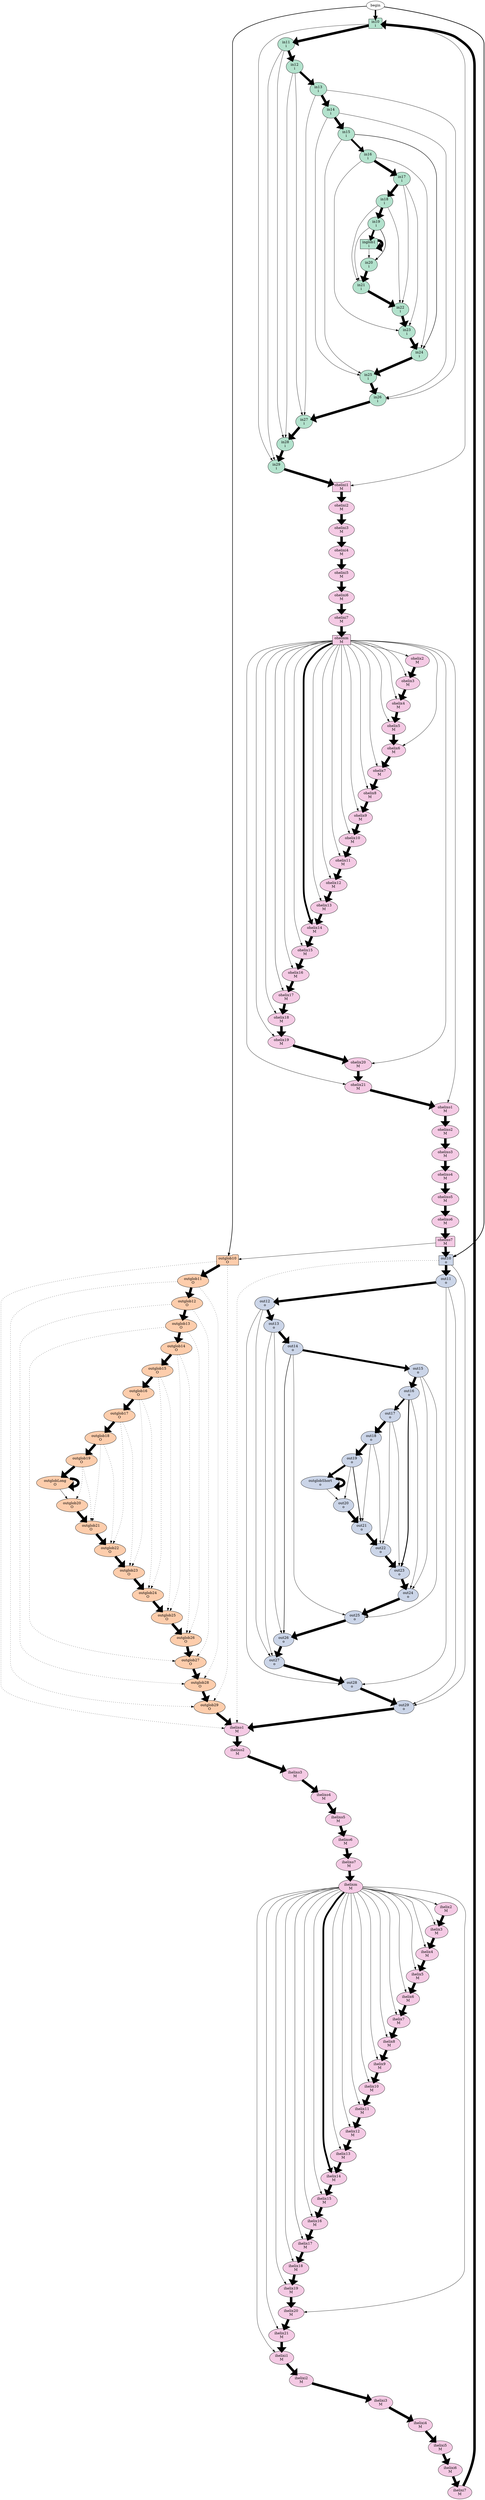 digraph tmhmm {
state_begin [ label=<begin>  ];
state_begin -> state_in10 [ penwidth=5.49  ];
state_begin -> state_outglob10 [ penwidth=2.07  ];
state_begin -> state_out10 [ penwidth=2.43  ];
state_in10 [ label=<in10<br/>i> fillcolor="#b3e2cd", style=filled, shape="folder" ];
state_in10 -> state_in11 [ penwidth=9.96  ];
state_in10 -> state_in29 [ penwidth=1.00  ];
state_in10 -> state_ohelixi1 [ penwidth=1.00  ];
state_in11 [ label=<in11<br/>i> fillcolor="#b3e2cd", style=filled ];
state_in11 -> state_in12 [ penwidth=9.76  ];
state_in11 -> state_in28 [ penwidth=1.00  ];
state_in11 -> state_in29 [ penwidth=1.00  ];
state_in12 [ label=<in12<br/>i> fillcolor="#b3e2cd", style=filled ];
state_in12 -> state_in13 [ penwidth=8.95  ];
state_in12 -> state_in27 [ penwidth=1.05  ];
state_in12 -> state_in28 [ penwidth=1.00  ];
state_in13 [ label=<in13<br/>i> fillcolor="#b3e2cd", style=filled ];
state_in13 -> state_in14 [ penwidth=9.80  ];
state_in13 -> state_in26 [ penwidth=1.00  ];
state_in13 -> state_in27 [ penwidth=1.00  ];
state_in14 [ label=<in14<br/>i> fillcolor="#b3e2cd", style=filled ];
state_in14 -> state_in15 [ penwidth=9.93  ];
state_in14 -> state_in25 [ penwidth=1.00  ];
state_in14 -> state_in26 [ penwidth=1.00  ];
state_in15 [ label=<in15<br/>i> fillcolor="#b3e2cd", style=filled ];
state_in15 -> state_in16 [ penwidth=7.39  ];
state_in15 -> state_in24 [ penwidth=1.60  ];
state_in15 -> state_in25 [ penwidth=1.01  ];
state_in16 [ label=<in16<br/>i> fillcolor="#b3e2cd", style=filled ];
state_in16 -> state_in17 [ penwidth=10.00  ];
state_in16 -> state_in23 [ penwidth=1.00  ];
state_in16 -> state_in24 [ penwidth=1.00  ];
state_in17 [ label=<in17<br/>i> fillcolor="#b3e2cd", style=filled ];
state_in17 -> state_in18 [ penwidth=9.73  ];
state_in17 -> state_in22 [ penwidth=1.00  ];
state_in17 -> state_in23 [ penwidth=1.00  ];
state_in18 [ label=<in18<br/>i> fillcolor="#b3e2cd", style=filled ];
state_in18 -> state_in19 [ penwidth=9.77  ];
state_in18 -> state_in21 [ penwidth=1.00  ];
state_in18 -> state_in22 [ penwidth=1.00  ];
state_in19 [ label=<in19<br/>i> fillcolor="#b3e2cd", style=filled ];
state_in19 -> state_in20 [ penwidth=1.62  ];
state_in19 -> state_in21 [ penwidth=1.01  ];
state_in19 -> state_inglob1 [ penwidth=7.37  ];
state_in20 [ label=<in20<br/>i> fillcolor="#b3e2cd", style=filled ];
state_in20 -> state_in21 [ penwidth=10.00  ];
state_in21 [ label=<in21<br/>i> fillcolor="#b3e2cd", style=filled ];
state_in21 -> state_in22 [ penwidth=10.00  ];
state_in22 [ label=<in22<br/>i> fillcolor="#b3e2cd", style=filled ];
state_in22 -> state_in23 [ penwidth=10.00  ];
state_in23 [ label=<in23<br/>i> fillcolor="#b3e2cd", style=filled ];
state_in23 -> state_in24 [ penwidth=10.00  ];
state_in24 [ label=<in24<br/>i> fillcolor="#b3e2cd", style=filled ];
state_in24 -> state_in25 [ penwidth=10.00  ];
state_in25 [ label=<in25<br/>i> fillcolor="#b3e2cd", style=filled ];
state_in25 -> state_in26 [ penwidth=10.00  ];
state_in26 [ label=<in26<br/>i> fillcolor="#b3e2cd", style=filled ];
state_in26 -> state_in27 [ penwidth=10.00  ];
state_in27 [ label=<in27<br/>i> fillcolor="#b3e2cd", style=filled ];
state_in27 -> state_in28 [ penwidth=10.00  ];
state_in28 [ label=<in28<br/>i> fillcolor="#b3e2cd", style=filled ];
state_in28 -> state_in29 [ penwidth=10.00  ];
state_in29 [ label=<in29<br/>i> fillcolor="#b3e2cd", style=filled ];
state_in29 -> state_ohelixi1 [ penwidth=10.00  ];
state_inglob1 [ label=<inglob1<br/>i> fillcolor="#b3e2cd", style=filled, shape="folder" ];
state_inglob1 -> state_in20 [ penwidth=1.00  ];
state_inglob1 -> state_inglob1 [ penwidth=9.87  ];
state_outglob10 [ label=<outglob10<br/>O> fillcolor="#fdcdac", style=filled, shape="folder" ];
state_outglob10 -> state_outglob11 [ penwidth=10.00  ];
state_outglob10 -> state_outglob29 [ penwidth=1.00 , style="dotted" ];
state_outglob10 -> state_ihelixo1 [ penwidth=1.00 , style="dotted" ];
state_outglob11 [ label=<outglob11<br/>O> fillcolor="#fdcdac", style=filled ];
state_outglob11 -> state_outglob12 [ penwidth=10.00  ];
state_outglob11 -> state_outglob28 [ penwidth=1.00 , style="dotted" ];
state_outglob11 -> state_outglob29 [ penwidth=1.00 , style="dotted" ];
state_outglob12 [ label=<outglob12<br/>O> fillcolor="#fdcdac", style=filled ];
state_outglob12 -> state_outglob13 [ penwidth=10.00  ];
state_outglob12 -> state_outglob27 [ penwidth=1.00 , style="dotted" ];
state_outglob12 -> state_outglob28 [ penwidth=1.00 , style="dotted" ];
state_outglob13 [ label=<outglob13<br/>O> fillcolor="#fdcdac", style=filled ];
state_outglob13 -> state_outglob14 [ penwidth=10.00  ];
state_outglob13 -> state_outglob26 [ penwidth=1.00 , style="dotted" ];
state_outglob13 -> state_outglob27 [ penwidth=1.00 , style="dotted" ];
state_outglob14 [ label=<outglob14<br/>O> fillcolor="#fdcdac", style=filled ];
state_outglob14 -> state_outglob15 [ penwidth=10.00  ];
state_outglob14 -> state_outglob25 [ penwidth=1.00 , style="dotted" ];
state_outglob14 -> state_outglob26 [ penwidth=1.00 , style="dotted" ];
state_outglob15 [ label=<outglob15<br/>O> fillcolor="#fdcdac", style=filled ];
state_outglob15 -> state_outglob16 [ penwidth=10.00  ];
state_outglob15 -> state_outglob24 [ penwidth=1.00 , style="dotted" ];
state_outglob15 -> state_outglob25 [ penwidth=1.00 , style="dotted" ];
state_outglob16 [ label=<outglob16<br/>O> fillcolor="#fdcdac", style=filled ];
state_outglob16 -> state_outglob17 [ penwidth=10.00  ];
state_outglob16 -> state_outglob23 [ penwidth=1.00 , style="dotted" ];
state_outglob16 -> state_outglob24 [ penwidth=1.00 , style="dotted" ];
state_outglob17 [ label=<outglob17<br/>O> fillcolor="#fdcdac", style=filled ];
state_outglob17 -> state_outglob18 [ penwidth=10.00  ];
state_outglob17 -> state_outglob22 [ penwidth=1.00 , style="dotted" ];
state_outglob17 -> state_outglob23 [ penwidth=1.00 , style="dotted" ];
state_outglob18 [ label=<outglob18<br/>O> fillcolor="#fdcdac", style=filled ];
state_outglob18 -> state_outglob19 [ penwidth=10.00  ];
state_outglob18 -> state_outglob21 [ penwidth=1.00 , style="dotted" ];
state_outglob18 -> state_outglob22 [ penwidth=1.00 , style="dotted" ];
state_outglob19 [ label=<outglob19<br/>O> fillcolor="#fdcdac", style=filled ];
state_outglob19 -> state_outglobLong [ penwidth=10.00  ];
state_outglob19 -> state_outglob20 [ penwidth=1.00 , style="dotted" ];
state_outglob19 -> state_outglob21 [ penwidth=1.00 , style="dotted" ];
state_outglobLong [ label=<outglobLong<br/>O> fillcolor="#fdcdac", style=filled ];
state_outglobLong -> state_outglobLong [ penwidth=9.99  ];
state_outglobLong -> state_outglob20 [ penwidth=1.00  ];
state_outglob20 [ label=<outglob20<br/>O> fillcolor="#fdcdac", style=filled ];
state_outglob20 -> state_outglob21 [ penwidth=10.00  ];
state_outglob21 [ label=<outglob21<br/>O> fillcolor="#fdcdac", style=filled ];
state_outglob21 -> state_outglob22 [ penwidth=10.00  ];
state_outglob22 [ label=<outglob22<br/>O> fillcolor="#fdcdac", style=filled ];
state_outglob22 -> state_outglob23 [ penwidth=10.00  ];
state_outglob23 [ label=<outglob23<br/>O> fillcolor="#fdcdac", style=filled ];
state_outglob23 -> state_outglob24 [ penwidth=10.00  ];
state_outglob24 [ label=<outglob24<br/>O> fillcolor="#fdcdac", style=filled ];
state_outglob24 -> state_outglob25 [ penwidth=10.00  ];
state_outglob25 [ label=<outglob25<br/>O> fillcolor="#fdcdac", style=filled ];
state_outglob25 -> state_outglob26 [ penwidth=10.00  ];
state_outglob26 [ label=<outglob26<br/>O> fillcolor="#fdcdac", style=filled ];
state_outglob26 -> state_outglob27 [ penwidth=10.00  ];
state_outglob27 [ label=<outglob27<br/>O> fillcolor="#fdcdac", style=filled ];
state_outglob27 -> state_outglob28 [ penwidth=10.00  ];
state_outglob28 [ label=<outglob28<br/>O> fillcolor="#fdcdac", style=filled ];
state_outglob28 -> state_outglob29 [ penwidth=10.00  ];
state_outglob29 [ label=<outglob29<br/>O> fillcolor="#fdcdac", style=filled ];
state_outglob29 -> state_ihelixo1 [ penwidth=10.00  ];
state_out10 [ label=<out10<br/>o> fillcolor="#cbd5e8", style=filled, shape="folder" ];
state_out10 -> state_out11 [ penwidth=10.00  ];
state_out10 -> state_out29 [ penwidth=1.00  ];
state_out10 -> state_ihelixo1 [ penwidth=1.00 , style="dotted" ];
state_out11 [ label=<out11<br/>o> fillcolor="#cbd5e8", style=filled ];
state_out11 -> state_out12 [ penwidth=9.10  ];
state_out11 -> state_out28 [ penwidth=1.00  ];
state_out11 -> state_out29 [ penwidth=1.00  ];
state_out12 [ label=<out12<br/>o> fillcolor="#cbd5e8", style=filled ];
state_out12 -> state_out13 [ penwidth=9.84  ];
state_out12 -> state_out27 [ penwidth=1.00  ];
state_out12 -> state_out28 [ penwidth=1.00  ];
state_out13 [ label=<out13<br/>o> fillcolor="#cbd5e8", style=filled ];
state_out13 -> state_out14 [ penwidth=9.97  ];
state_out13 -> state_out26 [ penwidth=1.00  ];
state_out13 -> state_out27 [ penwidth=1.00  ];
state_out14 [ label=<out14<br/>o> fillcolor="#cbd5e8", style=filled ];
state_out14 -> state_out15 [ penwidth=8.13  ];
state_out14 -> state_out25 [ penwidth=1.00  ];
state_out14 -> state_out26 [ penwidth=1.74  ];
state_out15 [ label=<out15<br/>o> fillcolor="#cbd5e8", style=filled ];
state_out15 -> state_out16 [ penwidth=9.52  ];
state_out15 -> state_out24 [ penwidth=1.00  ];
state_out15 -> state_out25 [ penwidth=1.00  ];
state_out16 [ label=<out16<br/>o> fillcolor="#cbd5e8", style=filled ];
state_out16 -> state_out17 [ penwidth=6.60  ];
state_out16 -> state_out23 [ penwidth=3.40  ];
state_out16 -> state_out24 [ penwidth=1.00  ];
state_out17 [ label=<out17<br/>o> fillcolor="#cbd5e8", style=filled ];
state_out17 -> state_out18 [ penwidth=9.93  ];
state_out17 -> state_out22 [ penwidth=1.00  ];
state_out17 -> state_out23 [ penwidth=1.00  ];
state_out18 [ label=<out18<br/>o> fillcolor="#cbd5e8", style=filled ];
state_out18 -> state_out19 [ penwidth=9.71  ];
state_out18 -> state_out21 [ penwidth=1.00  ];
state_out18 -> state_out22 [ penwidth=1.00  ];
state_out19 [ label=<out19<br/>o> fillcolor="#cbd5e8", style=filled ];
state_out19 -> state_outglobShort [ penwidth=7.71  ];
state_out19 -> state_out20 [ penwidth=1.00  ];
state_out19 -> state_out21 [ penwidth=2.28  ];
state_outglobShort [ label=<outglobShort<br/>o> fillcolor="#cbd5e8", style=filled ];
state_outglobShort -> state_outglobShort [ penwidth=9.60  ];
state_outglobShort -> state_out20 [ penwidth=1.00  ];
state_out20 [ label=<out20<br/>o> fillcolor="#cbd5e8", style=filled ];
state_out20 -> state_out21 [ penwidth=10.00  ];
state_out21 [ label=<out21<br/>o> fillcolor="#cbd5e8", style=filled ];
state_out21 -> state_out22 [ penwidth=10.00  ];
state_out22 [ label=<out22<br/>o> fillcolor="#cbd5e8", style=filled ];
state_out22 -> state_out23 [ penwidth=10.00  ];
state_out23 [ label=<out23<br/>o> fillcolor="#cbd5e8", style=filled ];
state_out23 -> state_out24 [ penwidth=10.00  ];
state_out24 [ label=<out24<br/>o> fillcolor="#cbd5e8", style=filled ];
state_out24 -> state_out25 [ penwidth=10.00  ];
state_out25 [ label=<out25<br/>o> fillcolor="#cbd5e8", style=filled ];
state_out25 -> state_out26 [ penwidth=10.00  ];
state_out26 [ label=<out26<br/>o> fillcolor="#cbd5e8", style=filled ];
state_out26 -> state_out27 [ penwidth=10.00  ];
state_out27 [ label=<out27<br/>o> fillcolor="#cbd5e8", style=filled ];
state_out27 -> state_out28 [ penwidth=10.00  ];
state_out28 [ label=<out28<br/>o> fillcolor="#cbd5e8", style=filled ];
state_out28 -> state_out29 [ penwidth=10.00  ];
state_out29 [ label=<out29<br/>o> fillcolor="#cbd5e8", style=filled ];
state_out29 -> state_ihelixo1 [ penwidth=10.00  ];
state_ohelixi1 [ label=<ohelixi1<br/>M> fillcolor="#f4cae4", style=filled, shape="folder" ];
state_ohelixi1 -> state_ohelixi2 [ penwidth=10.00  ];
state_ohelixi2 [ label=<ohelixi2<br/>M> fillcolor="#f4cae4", style=filled ];
state_ohelixi2 -> state_ohelixi3 [ penwidth=10.00  ];
state_ohelixi3 [ label=<ohelixi3<br/>M> fillcolor="#f4cae4", style=filled ];
state_ohelixi3 -> state_ohelixi4 [ penwidth=10.00  ];
state_ohelixi4 [ label=<ohelixi4<br/>M> fillcolor="#f4cae4", style=filled ];
state_ohelixi4 -> state_ohelixi5 [ penwidth=10.00  ];
state_ohelixi5 [ label=<ohelixi5<br/>M> fillcolor="#f4cae4", style=filled ];
state_ohelixi5 -> state_ohelixi6 [ penwidth=10.00  ];
state_ohelixi6 [ label=<ohelixi6<br/>M> fillcolor="#f4cae4", style=filled ];
state_ohelixi6 -> state_ohelixi7 [ penwidth=10.00  ];
state_ohelixi7 [ label=<ohelixi7<br/>M> fillcolor="#f4cae4", style=filled ];
state_ohelixi7 -> state_ohelixm [ penwidth=10.00  ];
state_ohelixm [ label=<ohelixm<br/>M> fillcolor="#f4cae4", style=filled, shape="folder" ];
state_ohelixm -> state_ohelix2 [ penwidth=1.00  ];
state_ohelixm -> state_ohelix3 [ penwidth=1.00  ];
state_ohelixm -> state_ohelix4 [ penwidth=1.00  ];
state_ohelixm -> state_ohelix5 [ penwidth=1.00  ];
state_ohelixm -> state_ohelix6 [ penwidth=1.00  ];
state_ohelixm -> state_ohelix7 [ penwidth=1.00  ];
state_ohelixm -> state_ohelix8 [ penwidth=1.00  ];
state_ohelixm -> state_ohelix9 [ penwidth=1.00  ];
state_ohelixm -> state_ohelix10 [ penwidth=1.00  ];
state_ohelixm -> state_ohelix11 [ penwidth=1.00  ];
state_ohelixm -> state_ohelix12 [ penwidth=1.00  ];
state_ohelixm -> state_ohelix13 [ penwidth=1.00  ];
state_ohelixm -> state_ohelix14 [ penwidth=6.98  ];
state_ohelixm -> state_ohelix15 [ penwidth=1.00  ];
state_ohelixm -> state_ohelix16 [ penwidth=1.00  ];
state_ohelixm -> state_ohelix17 [ penwidth=1.12  ];
state_ohelixm -> state_ohelix18 [ penwidth=1.00  ];
state_ohelixm -> state_ohelix19 [ penwidth=1.00  ];
state_ohelixm -> state_ohelix20 [ penwidth=1.00  ];
state_ohelixm -> state_ohelix21 [ penwidth=1.00  ];
state_ohelixm -> state_ohelixo1 [ penwidth=1.00  ];
state_ohelix2 [ label=<ohelix2<br/>M> fillcolor="#f4cae4", style=filled ];
state_ohelix2 -> state_ohelix3 [ penwidth=10.00  ];
state_ohelix3 [ label=<ohelix3<br/>M> fillcolor="#f4cae4", style=filled ];
state_ohelix3 -> state_ohelix4 [ penwidth=10.00  ];
state_ohelix4 [ label=<ohelix4<br/>M> fillcolor="#f4cae4", style=filled ];
state_ohelix4 -> state_ohelix5 [ penwidth=10.00  ];
state_ohelix5 [ label=<ohelix5<br/>M> fillcolor="#f4cae4", style=filled ];
state_ohelix5 -> state_ohelix6 [ penwidth=10.00  ];
state_ohelix6 [ label=<ohelix6<br/>M> fillcolor="#f4cae4", style=filled ];
state_ohelix6 -> state_ohelix7 [ penwidth=10.00  ];
state_ohelix7 [ label=<ohelix7<br/>M> fillcolor="#f4cae4", style=filled ];
state_ohelix7 -> state_ohelix8 [ penwidth=10.00  ];
state_ohelix8 [ label=<ohelix8<br/>M> fillcolor="#f4cae4", style=filled ];
state_ohelix8 -> state_ohelix9 [ penwidth=10.00  ];
state_ohelix9 [ label=<ohelix9<br/>M> fillcolor="#f4cae4", style=filled ];
state_ohelix9 -> state_ohelix10 [ penwidth=10.00  ];
state_ohelix10 [ label=<ohelix10<br/>M> fillcolor="#f4cae4", style=filled ];
state_ohelix10 -> state_ohelix11 [ penwidth=10.00  ];
state_ohelix11 [ label=<ohelix11<br/>M> fillcolor="#f4cae4", style=filled ];
state_ohelix11 -> state_ohelix12 [ penwidth=10.00  ];
state_ohelix12 [ label=<ohelix12<br/>M> fillcolor="#f4cae4", style=filled ];
state_ohelix12 -> state_ohelix13 [ penwidth=10.00  ];
state_ohelix13 [ label=<ohelix13<br/>M> fillcolor="#f4cae4", style=filled ];
state_ohelix13 -> state_ohelix14 [ penwidth=10.00  ];
state_ohelix14 [ label=<ohelix14<br/>M> fillcolor="#f4cae4", style=filled ];
state_ohelix14 -> state_ohelix15 [ penwidth=10.00  ];
state_ohelix15 [ label=<ohelix15<br/>M> fillcolor="#f4cae4", style=filled ];
state_ohelix15 -> state_ohelix16 [ penwidth=10.00  ];
state_ohelix16 [ label=<ohelix16<br/>M> fillcolor="#f4cae4", style=filled ];
state_ohelix16 -> state_ohelix17 [ penwidth=10.00  ];
state_ohelix17 [ label=<ohelix17<br/>M> fillcolor="#f4cae4", style=filled ];
state_ohelix17 -> state_ohelix18 [ penwidth=10.00  ];
state_ohelix18 [ label=<ohelix18<br/>M> fillcolor="#f4cae4", style=filled ];
state_ohelix18 -> state_ohelix19 [ penwidth=10.00  ];
state_ohelix19 [ label=<ohelix19<br/>M> fillcolor="#f4cae4", style=filled ];
state_ohelix19 -> state_ohelix20 [ penwidth=10.00  ];
state_ohelix20 [ label=<ohelix20<br/>M> fillcolor="#f4cae4", style=filled ];
state_ohelix20 -> state_ohelix21 [ penwidth=10.00  ];
state_ohelix21 [ label=<ohelix21<br/>M> fillcolor="#f4cae4", style=filled ];
state_ohelix21 -> state_ohelixo1 [ penwidth=10.00  ];
state_ohelixo1 [ label=<ohelixo1<br/>M> fillcolor="#f4cae4", style=filled ];
state_ohelixo1 -> state_ohelixo2 [ penwidth=10.00  ];
state_ohelixo2 [ label=<ohelixo2<br/>M> fillcolor="#f4cae4", style=filled ];
state_ohelixo2 -> state_ohelixo3 [ penwidth=10.00  ];
state_ohelixo3 [ label=<ohelixo3<br/>M> fillcolor="#f4cae4", style=filled ];
state_ohelixo3 -> state_ohelixo4 [ penwidth=10.00  ];
state_ohelixo4 [ label=<ohelixo4<br/>M> fillcolor="#f4cae4", style=filled ];
state_ohelixo4 -> state_ohelixo5 [ penwidth=10.00  ];
state_ohelixo5 [ label=<ohelixo5<br/>M> fillcolor="#f4cae4", style=filled ];
state_ohelixo5 -> state_ohelixo6 [ penwidth=10.00  ];
state_ohelixo6 [ label=<ohelixo6<br/>M> fillcolor="#f4cae4", style=filled ];
state_ohelixo6 -> state_ohelixo7 [ penwidth=10.00  ];
state_ohelixo7 [ label=<ohelixo7<br/>M> fillcolor="#f4cae4", style=filled, shape="folder" ];
state_ohelixo7 -> state_outglob10 [ penwidth=1.00  ];
state_ohelixo7 -> state_out10 [ penwidth=9.24  ];
state_ihelixo1 [ label=<ihelixo1<br/>M> fillcolor="#f4cae4", style=filled ];
state_ihelixo1 -> state_ihelixo2 [ penwidth=10.00  ];
state_ihelixo2 [ label=<ihelixo2<br/>M> fillcolor="#f4cae4", style=filled ];
state_ihelixo2 -> state_ihelixo3 [ penwidth=10.00  ];
state_ihelixo3 [ label=<ihelixo3<br/>M> fillcolor="#f4cae4", style=filled ];
state_ihelixo3 -> state_ihelixo4 [ penwidth=10.00  ];
state_ihelixo4 [ label=<ihelixo4<br/>M> fillcolor="#f4cae4", style=filled ];
state_ihelixo4 -> state_ihelixo5 [ penwidth=10.00  ];
state_ihelixo5 [ label=<ihelixo5<br/>M> fillcolor="#f4cae4", style=filled ];
state_ihelixo5 -> state_ihelixo6 [ penwidth=10.00  ];
state_ihelixo6 [ label=<ihelixo6<br/>M> fillcolor="#f4cae4", style=filled ];
state_ihelixo6 -> state_ihelixo7 [ penwidth=10.00  ];
state_ihelixo7 [ label=<ihelixo7<br/>M> fillcolor="#f4cae4", style=filled ];
state_ihelixo7 -> state_ihelixm [ penwidth=10.00  ];
state_ihelixm [ label=<ihelixm<br/>M> fillcolor="#f4cae4", style=filled ];
state_ihelixm -> state_ihelix2 [ penwidth=1.00  ];
state_ihelixm -> state_ihelix3 [ penwidth=1.00  ];
state_ihelixm -> state_ihelix4 [ penwidth=1.00  ];
state_ihelixm -> state_ihelix5 [ penwidth=1.00  ];
state_ihelixm -> state_ihelix6 [ penwidth=1.00  ];
state_ihelixm -> state_ihelix7 [ penwidth=1.00  ];
state_ihelixm -> state_ihelix8 [ penwidth=1.00  ];
state_ihelixm -> state_ihelix9 [ penwidth=1.00  ];
state_ihelixm -> state_ihelix10 [ penwidth=1.00  ];
state_ihelixm -> state_ihelix11 [ penwidth=1.00  ];
state_ihelixm -> state_ihelix12 [ penwidth=1.00  ];
state_ihelixm -> state_ihelix13 [ penwidth=1.00  ];
state_ihelixm -> state_ihelix14 [ penwidth=6.98  ];
state_ihelixm -> state_ihelix15 [ penwidth=1.00  ];
state_ihelixm -> state_ihelix16 [ penwidth=1.00  ];
state_ihelixm -> state_ihelix17 [ penwidth=1.12  ];
state_ihelixm -> state_ihelix18 [ penwidth=1.00  ];
state_ihelixm -> state_ihelix19 [ penwidth=1.00  ];
state_ihelixm -> state_ihelix20 [ penwidth=1.00  ];
state_ihelixm -> state_ihelix21 [ penwidth=1.00  ];
state_ihelixm -> state_ihelixi1 [ penwidth=1.00  ];
state_ihelix2 [ label=<ihelix2<br/>M> fillcolor="#f4cae4", style=filled ];
state_ihelix2 -> state_ihelix3 [ penwidth=10.00  ];
state_ihelix3 [ label=<ihelix3<br/>M> fillcolor="#f4cae4", style=filled ];
state_ihelix3 -> state_ihelix4 [ penwidth=10.00  ];
state_ihelix4 [ label=<ihelix4<br/>M> fillcolor="#f4cae4", style=filled ];
state_ihelix4 -> state_ihelix5 [ penwidth=10.00  ];
state_ihelix5 [ label=<ihelix5<br/>M> fillcolor="#f4cae4", style=filled ];
state_ihelix5 -> state_ihelix6 [ penwidth=10.00  ];
state_ihelix6 [ label=<ihelix6<br/>M> fillcolor="#f4cae4", style=filled ];
state_ihelix6 -> state_ihelix7 [ penwidth=10.00  ];
state_ihelix7 [ label=<ihelix7<br/>M> fillcolor="#f4cae4", style=filled ];
state_ihelix7 -> state_ihelix8 [ penwidth=10.00  ];
state_ihelix8 [ label=<ihelix8<br/>M> fillcolor="#f4cae4", style=filled ];
state_ihelix8 -> state_ihelix9 [ penwidth=10.00  ];
state_ihelix9 [ label=<ihelix9<br/>M> fillcolor="#f4cae4", style=filled ];
state_ihelix9 -> state_ihelix10 [ penwidth=10.00  ];
state_ihelix10 [ label=<ihelix10<br/>M> fillcolor="#f4cae4", style=filled ];
state_ihelix10 -> state_ihelix11 [ penwidth=10.00  ];
state_ihelix11 [ label=<ihelix11<br/>M> fillcolor="#f4cae4", style=filled ];
state_ihelix11 -> state_ihelix12 [ penwidth=10.00  ];
state_ihelix12 [ label=<ihelix12<br/>M> fillcolor="#f4cae4", style=filled ];
state_ihelix12 -> state_ihelix13 [ penwidth=10.00  ];
state_ihelix13 [ label=<ihelix13<br/>M> fillcolor="#f4cae4", style=filled ];
state_ihelix13 -> state_ihelix14 [ penwidth=10.00  ];
state_ihelix14 [ label=<ihelix14<br/>M> fillcolor="#f4cae4", style=filled ];
state_ihelix14 -> state_ihelix15 [ penwidth=10.00  ];
state_ihelix15 [ label=<ihelix15<br/>M> fillcolor="#f4cae4", style=filled ];
state_ihelix15 -> state_ihelix16 [ penwidth=10.00  ];
state_ihelix16 [ label=<ihelix16<br/>M> fillcolor="#f4cae4", style=filled ];
state_ihelix16 -> state_ihelix17 [ penwidth=10.00  ];
state_ihelix17 [ label=<ihelix17<br/>M> fillcolor="#f4cae4", style=filled ];
state_ihelix17 -> state_ihelix18 [ penwidth=10.00  ];
state_ihelix18 [ label=<ihelix18<br/>M> fillcolor="#f4cae4", style=filled ];
state_ihelix18 -> state_ihelix19 [ penwidth=10.00  ];
state_ihelix19 [ label=<ihelix19<br/>M> fillcolor="#f4cae4", style=filled ];
state_ihelix19 -> state_ihelix20 [ penwidth=10.00  ];
state_ihelix20 [ label=<ihelix20<br/>M> fillcolor="#f4cae4", style=filled ];
state_ihelix20 -> state_ihelix21 [ penwidth=10.00  ];
state_ihelix21 [ label=<ihelix21<br/>M> fillcolor="#f4cae4", style=filled ];
state_ihelix21 -> state_ihelixi1 [ penwidth=10.00  ];
state_ihelixi1 [ label=<ihelixi1<br/>M> fillcolor="#f4cae4", style=filled ];
state_ihelixi1 -> state_ihelixi2 [ penwidth=10.00  ];
state_ihelixi2 [ label=<ihelixi2<br/>M> fillcolor="#f4cae4", style=filled ];
state_ihelixi2 -> state_ihelixi3 [ penwidth=10.00  ];
state_ihelixi3 [ label=<ihelixi3<br/>M> fillcolor="#f4cae4", style=filled ];
state_ihelixi3 -> state_ihelixi4 [ penwidth=10.00  ];
state_ihelixi4 [ label=<ihelixi4<br/>M> fillcolor="#f4cae4", style=filled ];
state_ihelixi4 -> state_ihelixi5 [ penwidth=10.00  ];
state_ihelixi5 [ label=<ihelixi5<br/>M> fillcolor="#f4cae4", style=filled ];
state_ihelixi5 -> state_ihelixi6 [ penwidth=10.00  ];
state_ihelixi6 [ label=<ihelixi6<br/>M> fillcolor="#f4cae4", style=filled ];
state_ihelixi6 -> state_ihelixi7 [ penwidth=10.00  ];
state_ihelixi7 [ label=<ihelixi7<br/>M> fillcolor="#f4cae4", style=filled ];
state_ihelixi7 -> state_in10 [ penwidth=10.00  ];
}
